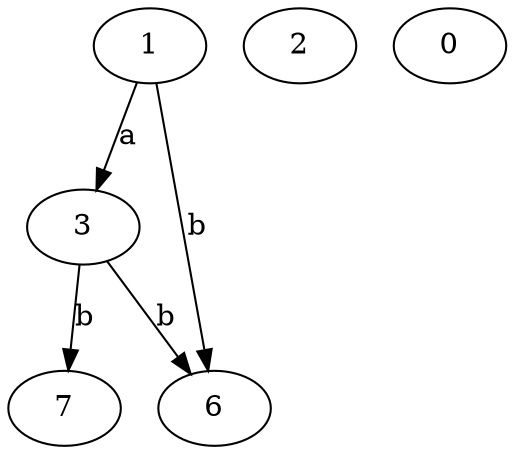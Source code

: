 strict digraph  {
1;
2;
3;
6;
0;
7;
1 -> 3  [label=a];
1 -> 6  [label=b];
3 -> 6  [label=b];
3 -> 7  [label=b];
}
